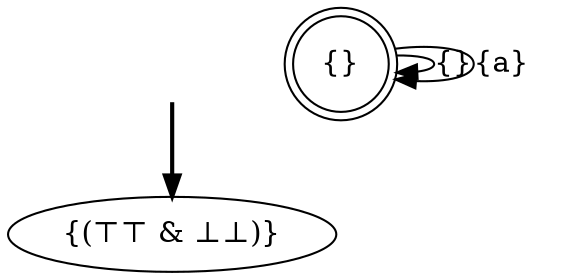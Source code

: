 digraph {
	fake0 [style=invisible]
	"{(⊤⊤ & ⊥⊥)}" [root=true]
	"{}" [shape=doublecircle]
	fake0 -> "{(⊤⊤ & ⊥⊥)}" [style=bold]
	"{}" -> "{}" [label="{}"]
	"{}" -> "{}" [label="{a}"]
}
